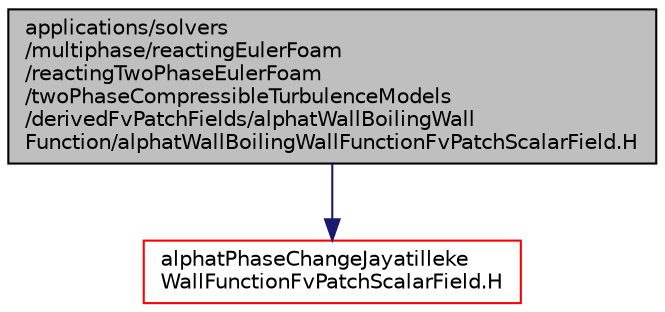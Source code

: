 digraph "applications/solvers/multiphase/reactingEulerFoam/reactingTwoPhaseEulerFoam/twoPhaseCompressibleTurbulenceModels/derivedFvPatchFields/alphatWallBoilingWallFunction/alphatWallBoilingWallFunctionFvPatchScalarField.H"
{
  bgcolor="transparent";
  edge [fontname="Helvetica",fontsize="10",labelfontname="Helvetica",labelfontsize="10"];
  node [fontname="Helvetica",fontsize="10",shape=record];
  Node1 [label="applications/solvers\l/multiphase/reactingEulerFoam\l/reactingTwoPhaseEulerFoam\l/twoPhaseCompressibleTurbulenceModels\l/derivedFvPatchFields/alphatWallBoilingWall\lFunction/alphatWallBoilingWallFunctionFvPatchScalarField.H",height=0.2,width=0.4,color="black", fillcolor="grey75", style="filled", fontcolor="black"];
  Node1 -> Node2 [color="midnightblue",fontsize="10",style="solid",fontname="Helvetica"];
  Node2 [label="alphatPhaseChangeJayatilleke\lWallFunctionFvPatchScalarField.H",height=0.2,width=0.4,color="red",URL="$a03830.html"];
}
